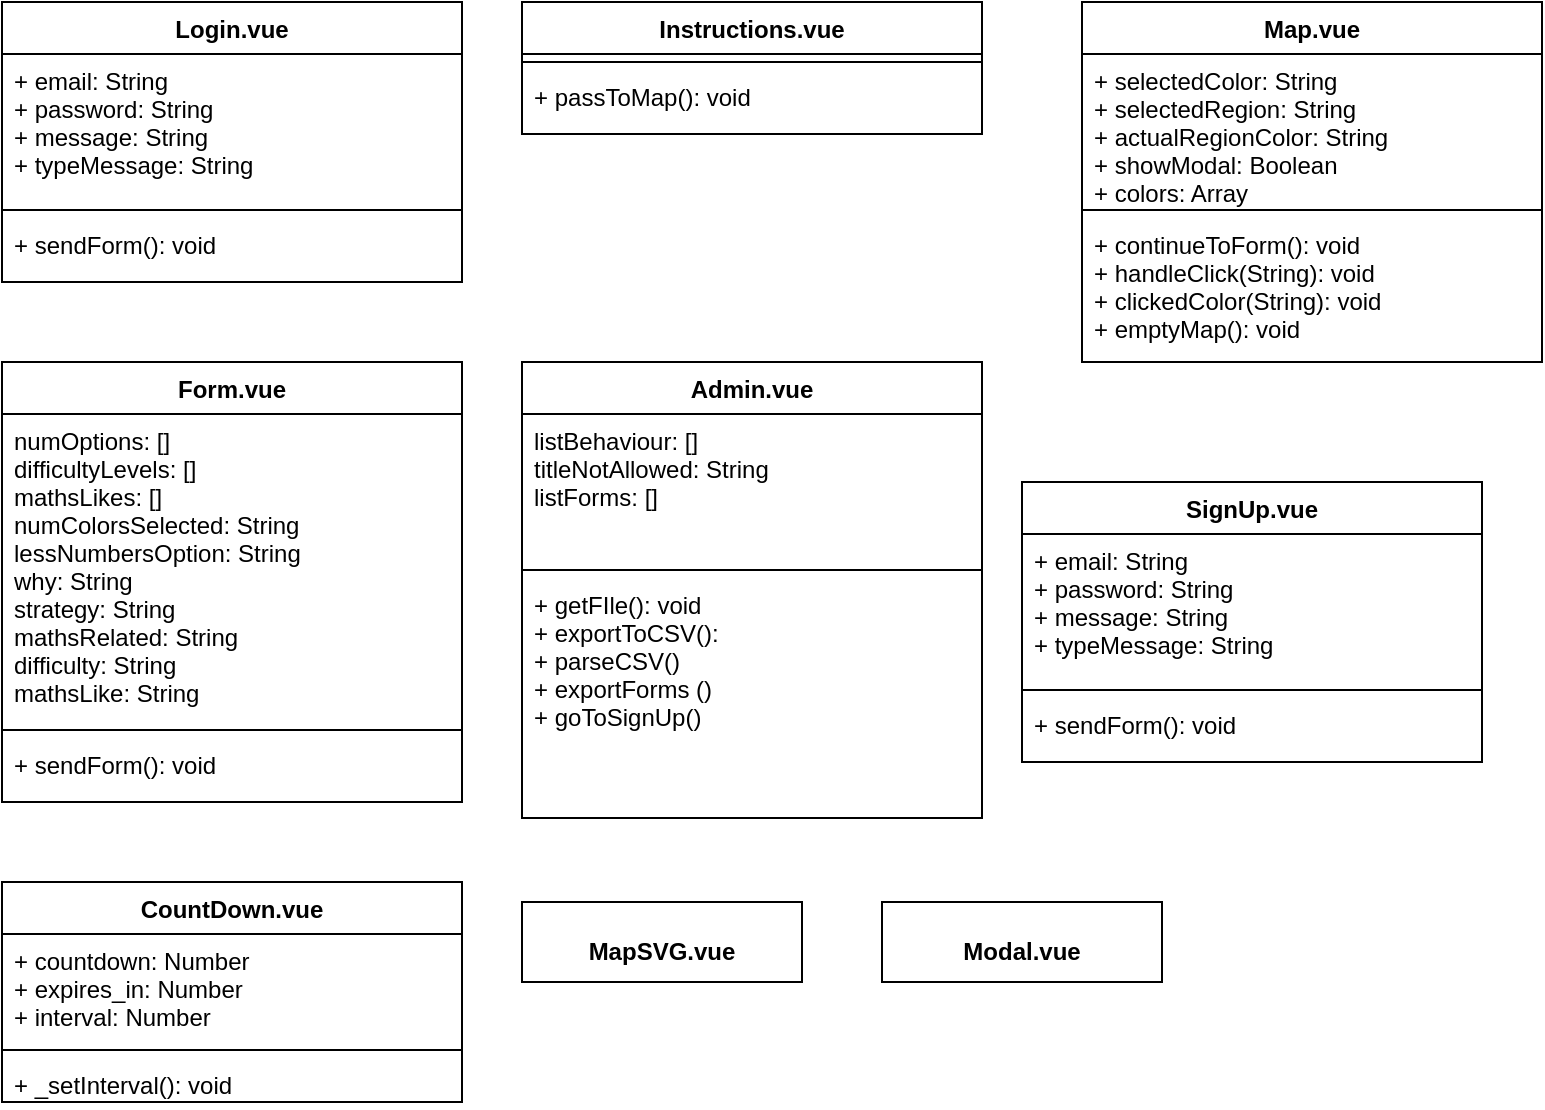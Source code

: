 <mxfile>
    <diagram id="WgWHkozBUNnkMa0Z3USX" name="Page-1">
        <mxGraphModel dx="677" dy="510" grid="1" gridSize="10" guides="1" tooltips="1" connect="1" arrows="1" fold="1" page="1" pageScale="1" pageWidth="827" pageHeight="1169" math="0" shadow="0">
            <root>
                <mxCell id="0"/>
                <mxCell id="1" parent="0"/>
                <object label="Login.vue" hedietLinkedDataV1_path="../../Views/Login.vue" id="2">
                    <mxCell style="swimlane;fontStyle=1;align=center;verticalAlign=top;childLayout=stackLayout;horizontal=1;startSize=26;horizontalStack=0;resizeParent=1;resizeParentMax=0;resizeLast=0;collapsible=1;marginBottom=0;" vertex="1" parent="1">
                        <mxGeometry x="10" y="30" width="230" height="140" as="geometry"/>
                    </mxCell>
                </object>
                <mxCell id="3" value="+ email: String&#10;+ password: String&#10;+ message: String&#10;+ typeMessage: String" style="text;strokeColor=none;fillColor=none;align=left;verticalAlign=top;spacingLeft=4;spacingRight=4;overflow=hidden;rotatable=0;points=[[0,0.5],[1,0.5]];portConstraint=eastwest;" vertex="1" parent="2">
                    <mxGeometry y="26" width="230" height="74" as="geometry"/>
                </mxCell>
                <mxCell id="4" value="" style="line;strokeWidth=1;fillColor=none;align=left;verticalAlign=middle;spacingTop=-1;spacingLeft=3;spacingRight=3;rotatable=0;labelPosition=right;points=[];portConstraint=eastwest;" vertex="1" parent="2">
                    <mxGeometry y="100" width="230" height="8" as="geometry"/>
                </mxCell>
                <mxCell id="5" value="+ sendForm(): void&#10;" style="text;strokeColor=none;fillColor=none;align=left;verticalAlign=top;spacingLeft=4;spacingRight=4;overflow=hidden;rotatable=0;points=[[0,0.5],[1,0.5]];portConstraint=eastwest;" vertex="1" parent="2">
                    <mxGeometry y="108" width="230" height="32" as="geometry"/>
                </mxCell>
                <object label="Instructions.vue" hedietLinkedDataV1_path="../../Views/Instructions.vue" id="6">
                    <mxCell style="swimlane;fontStyle=1;align=center;verticalAlign=top;childLayout=stackLayout;horizontal=1;startSize=26;horizontalStack=0;resizeParent=1;resizeParentMax=0;resizeLast=0;collapsible=1;marginBottom=0;" vertex="1" parent="1">
                        <mxGeometry x="270" y="30" width="230" height="66" as="geometry"/>
                    </mxCell>
                </object>
                <mxCell id="8" value="" style="line;strokeWidth=1;fillColor=none;align=left;verticalAlign=middle;spacingTop=-1;spacingLeft=3;spacingRight=3;rotatable=0;labelPosition=right;points=[];portConstraint=eastwest;" vertex="1" parent="6">
                    <mxGeometry y="26" width="230" height="8" as="geometry"/>
                </mxCell>
                <mxCell id="9" value="+ passToMap(): void&#10;" style="text;strokeColor=none;fillColor=none;align=left;verticalAlign=top;spacingLeft=4;spacingRight=4;overflow=hidden;rotatable=0;points=[[0,0.5],[1,0.5]];portConstraint=eastwest;" vertex="1" parent="6">
                    <mxGeometry y="34" width="230" height="32" as="geometry"/>
                </mxCell>
                <object label="Map.vue" hedietLinkedDataV1_path="../../Views/Map.vue" id="10">
                    <mxCell style="swimlane;fontStyle=1;align=center;verticalAlign=top;childLayout=stackLayout;horizontal=1;startSize=26;horizontalStack=0;resizeParent=1;resizeParentMax=0;resizeLast=0;collapsible=1;marginBottom=0;" vertex="1" parent="1">
                        <mxGeometry x="550" y="30" width="230" height="180" as="geometry"/>
                    </mxCell>
                </object>
                <mxCell id="11" value="+ selectedColor: String&#10;+ selectedRegion: String&#10;+ actualRegionColor: String&#10;+ showModal: Boolean&#10;+ colors: Array&#10;      arrayClicks: []," style="text;strokeColor=none;fillColor=none;align=left;verticalAlign=top;spacingLeft=4;spacingRight=4;overflow=hidden;rotatable=0;points=[[0,0.5],[1,0.5]];portConstraint=eastwest;" vertex="1" parent="10">
                    <mxGeometry y="26" width="230" height="74" as="geometry"/>
                </mxCell>
                <mxCell id="12" value="" style="line;strokeWidth=1;fillColor=none;align=left;verticalAlign=middle;spacingTop=-1;spacingLeft=3;spacingRight=3;rotatable=0;labelPosition=right;points=[];portConstraint=eastwest;" vertex="1" parent="10">
                    <mxGeometry y="100" width="230" height="8" as="geometry"/>
                </mxCell>
                <mxCell id="13" value="+ continueToForm(): void&#10;+ handleClick(String): void&#10;+ clickedColor(String): void&#10;+ emptyMap(): void&#10;" style="text;strokeColor=none;fillColor=none;align=left;verticalAlign=top;spacingLeft=4;spacingRight=4;overflow=hidden;rotatable=0;points=[[0,0.5],[1,0.5]];portConstraint=eastwest;" vertex="1" parent="10">
                    <mxGeometry y="108" width="230" height="72" as="geometry"/>
                </mxCell>
                <object label="Form.vue" hedietLinkedDataV1_path="../../Views/Form.vue" id="14">
                    <mxCell style="swimlane;fontStyle=1;align=center;verticalAlign=top;childLayout=stackLayout;horizontal=1;startSize=26;horizontalStack=0;resizeParent=1;resizeParentMax=0;resizeLast=0;collapsible=1;marginBottom=0;" vertex="1" parent="1">
                        <mxGeometry x="10" y="210" width="230" height="220" as="geometry"/>
                    </mxCell>
                </object>
                <mxCell id="15" value=" numOptions: []&#10;      difficultyLevels: []&#10;      mathsLikes: []&#10;      numColorsSelected: String&#10;      lessNumbersOption: String&#10;      why: String&#10;      strategy: String&#10;      mathsRelated: String&#10;      difficulty: String&#10;      mathsLike: String" style="text;strokeColor=none;fillColor=none;align=left;verticalAlign=top;spacingLeft=4;spacingRight=4;overflow=hidden;rotatable=0;points=[[0,0.5],[1,0.5]];portConstraint=eastwest;" vertex="1" parent="14">
                    <mxGeometry y="26" width="230" height="154" as="geometry"/>
                </mxCell>
                <mxCell id="16" value="" style="line;strokeWidth=1;fillColor=none;align=left;verticalAlign=middle;spacingTop=-1;spacingLeft=3;spacingRight=3;rotatable=0;labelPosition=right;points=[];portConstraint=eastwest;" vertex="1" parent="14">
                    <mxGeometry y="180" width="230" height="8" as="geometry"/>
                </mxCell>
                <mxCell id="17" value="+ sendForm(): void&#10;" style="text;strokeColor=none;fillColor=none;align=left;verticalAlign=top;spacingLeft=4;spacingRight=4;overflow=hidden;rotatable=0;points=[[0,0.5],[1,0.5]];portConstraint=eastwest;" vertex="1" parent="14">
                    <mxGeometry y="188" width="230" height="32" as="geometry"/>
                </mxCell>
                <object label="Admin.vue" hedietLinkedDataV1_path="../../Views/Admin.vue" id="23">
                    <mxCell style="swimlane;fontStyle=1;align=center;verticalAlign=top;childLayout=stackLayout;horizontal=1;startSize=26;horizontalStack=0;resizeParent=1;resizeParentMax=0;resizeLast=0;collapsible=1;marginBottom=0;" vertex="1" parent="1">
                        <mxGeometry x="270" y="210" width="230" height="228" as="geometry"/>
                    </mxCell>
                </object>
                <mxCell id="24" value="listBehaviour: []&#10;titleNotAllowed: String&#10;listForms: []" style="text;strokeColor=none;fillColor=none;align=left;verticalAlign=top;spacingLeft=4;spacingRight=4;overflow=hidden;rotatable=0;points=[[0,0.5],[1,0.5]];portConstraint=eastwest;" vertex="1" parent="23">
                    <mxGeometry y="26" width="230" height="74" as="geometry"/>
                </mxCell>
                <mxCell id="25" value="" style="line;strokeWidth=1;fillColor=none;align=left;verticalAlign=middle;spacingTop=-1;spacingLeft=3;spacingRight=3;rotatable=0;labelPosition=right;points=[];portConstraint=eastwest;" vertex="1" parent="23">
                    <mxGeometry y="100" width="230" height="8" as="geometry"/>
                </mxCell>
                <mxCell id="26" value="+ getFIle(): void&#10;+ exportToCSV(): &#10;+ parseCSV()&#10;+ exportForms ()&#10;+ goToSignUp()&#10;" style="text;strokeColor=none;fillColor=none;align=left;verticalAlign=top;spacingLeft=4;spacingRight=4;overflow=hidden;rotatable=0;points=[[0,0.5],[1,0.5]];portConstraint=eastwest;" vertex="1" parent="23">
                    <mxGeometry y="108" width="230" height="120" as="geometry"/>
                </mxCell>
                <object label="SignUp.vue" hedietLinkedDataV1_path="../../Views/Login.vue" id="27">
                    <mxCell style="swimlane;fontStyle=1;align=center;verticalAlign=top;childLayout=stackLayout;horizontal=1;startSize=26;horizontalStack=0;resizeParent=1;resizeParentMax=0;resizeLast=0;collapsible=1;marginBottom=0;" vertex="1" parent="1">
                        <mxGeometry x="520" y="270" width="230" height="140" as="geometry">
                            <mxRectangle x="520" y="270" width="100" height="26" as="alternateBounds"/>
                        </mxGeometry>
                    </mxCell>
                </object>
                <mxCell id="28" value="+ email: String&#10;+ password: String&#10;+ message: String&#10;+ typeMessage: String" style="text;strokeColor=none;fillColor=none;align=left;verticalAlign=top;spacingLeft=4;spacingRight=4;overflow=hidden;rotatable=0;points=[[0,0.5],[1,0.5]];portConstraint=eastwest;" vertex="1" parent="27">
                    <mxGeometry y="26" width="230" height="74" as="geometry"/>
                </mxCell>
                <mxCell id="29" value="" style="line;strokeWidth=1;fillColor=none;align=left;verticalAlign=middle;spacingTop=-1;spacingLeft=3;spacingRight=3;rotatable=0;labelPosition=right;points=[];portConstraint=eastwest;" vertex="1" parent="27">
                    <mxGeometry y="100" width="230" height="8" as="geometry"/>
                </mxCell>
                <mxCell id="30" value="+ sendForm(): void&#10;" style="text;strokeColor=none;fillColor=none;align=left;verticalAlign=top;spacingLeft=4;spacingRight=4;overflow=hidden;rotatable=0;points=[[0,0.5],[1,0.5]];portConstraint=eastwest;" vertex="1" parent="27">
                    <mxGeometry y="108" width="230" height="32" as="geometry"/>
                </mxCell>
                <object label="CountDown.vue" hedietLinkedDataV1_path="../../Views/Login.vue" id="37">
                    <mxCell style="swimlane;fontStyle=1;align=center;verticalAlign=top;childLayout=stackLayout;horizontal=1;startSize=26;horizontalStack=0;resizeParent=1;resizeParentMax=0;resizeLast=0;collapsible=1;marginBottom=0;" vertex="1" parent="1">
                        <mxGeometry x="10" y="470" width="230" height="110" as="geometry"/>
                    </mxCell>
                </object>
                <mxCell id="38" value="+ countdown: Number&#10;+ expires_in: Number&#10;+ interval: Number&#10;" style="text;strokeColor=none;fillColor=none;align=left;verticalAlign=top;spacingLeft=4;spacingRight=4;overflow=hidden;rotatable=0;points=[[0,0.5],[1,0.5]];portConstraint=eastwest;" vertex="1" parent="37">
                    <mxGeometry y="26" width="230" height="54" as="geometry"/>
                </mxCell>
                <mxCell id="39" value="" style="line;strokeWidth=1;fillColor=none;align=left;verticalAlign=middle;spacingTop=-1;spacingLeft=3;spacingRight=3;rotatable=0;labelPosition=right;points=[];portConstraint=eastwest;" vertex="1" parent="37">
                    <mxGeometry y="80" width="230" height="8" as="geometry"/>
                </mxCell>
                <mxCell id="40" value="+ _setInterval(): void&#10;" style="text;strokeColor=none;fillColor=none;align=left;verticalAlign=top;spacingLeft=4;spacingRight=4;overflow=hidden;rotatable=0;points=[[0,0.5],[1,0.5]];portConstraint=eastwest;" vertex="1" parent="37">
                    <mxGeometry y="88" width="230" height="22" as="geometry"/>
                </mxCell>
                <mxCell id="43" value="&lt;p style=&quot;margin: 0px ; margin-top: 4px ; text-align: center&quot;&gt;&lt;br&gt;&lt;b&gt;MapSVG.vue&lt;/b&gt;&lt;/p&gt;" style="verticalAlign=top;align=left;overflow=fill;fontSize=12;fontFamily=Helvetica;html=1;" vertex="1" parent="1">
                    <mxGeometry x="270" y="480" width="140" height="40" as="geometry"/>
                </mxCell>
                <mxCell id="44" value="&lt;p style=&quot;margin: 0px ; margin-top: 4px ; text-align: center&quot;&gt;&lt;br&gt;&lt;b&gt;Modal.vue&lt;/b&gt;&lt;/p&gt;" style="verticalAlign=top;align=left;overflow=fill;fontSize=12;fontFamily=Helvetica;html=1;" vertex="1" parent="1">
                    <mxGeometry x="450" y="480" width="140" height="40" as="geometry"/>
                </mxCell>
            </root>
        </mxGraphModel>
    </diagram>
</mxfile>